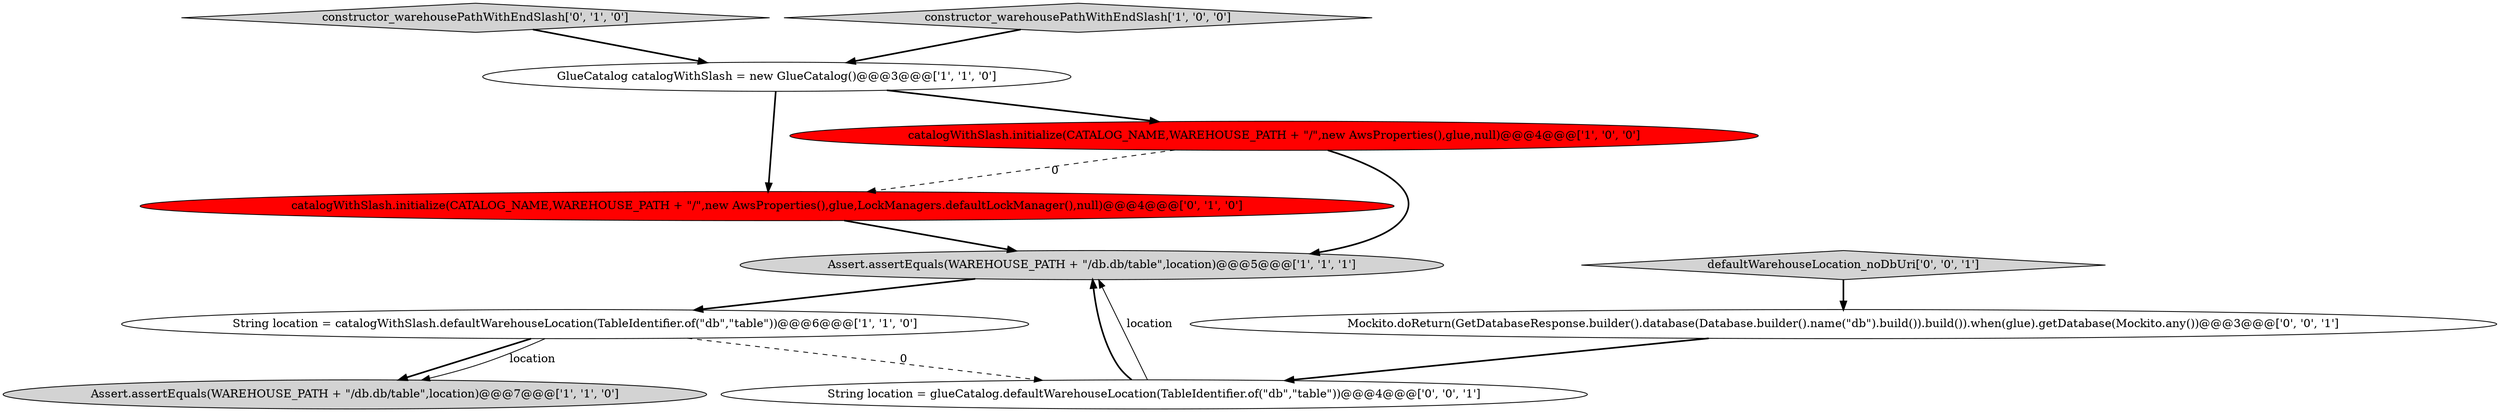 digraph {
7 [style = filled, label = "constructor_warehousePathWithEndSlash['0', '1', '0']", fillcolor = lightgray, shape = diamond image = "AAA0AAABBB2BBB"];
9 [style = filled, label = "defaultWarehouseLocation_noDbUri['0', '0', '1']", fillcolor = lightgray, shape = diamond image = "AAA0AAABBB3BBB"];
8 [style = filled, label = "Mockito.doReturn(GetDatabaseResponse.builder().database(Database.builder().name(\"db\").build()).build()).when(glue).getDatabase(Mockito.any())@@@3@@@['0', '0', '1']", fillcolor = white, shape = ellipse image = "AAA0AAABBB3BBB"];
6 [style = filled, label = "catalogWithSlash.initialize(CATALOG_NAME,WAREHOUSE_PATH + \"/\",new AwsProperties(),glue,LockManagers.defaultLockManager(),null)@@@4@@@['0', '1', '0']", fillcolor = red, shape = ellipse image = "AAA1AAABBB2BBB"];
2 [style = filled, label = "Assert.assertEquals(WAREHOUSE_PATH + \"/db.db/table\",location)@@@5@@@['1', '1', '1']", fillcolor = lightgray, shape = ellipse image = "AAA0AAABBB1BBB"];
5 [style = filled, label = "catalogWithSlash.initialize(CATALOG_NAME,WAREHOUSE_PATH + \"/\",new AwsProperties(),glue,null)@@@4@@@['1', '0', '0']", fillcolor = red, shape = ellipse image = "AAA1AAABBB1BBB"];
10 [style = filled, label = "String location = glueCatalog.defaultWarehouseLocation(TableIdentifier.of(\"db\",\"table\"))@@@4@@@['0', '0', '1']", fillcolor = white, shape = ellipse image = "AAA0AAABBB3BBB"];
3 [style = filled, label = "Assert.assertEquals(WAREHOUSE_PATH + \"/db.db/table\",location)@@@7@@@['1', '1', '0']", fillcolor = lightgray, shape = ellipse image = "AAA0AAABBB1BBB"];
1 [style = filled, label = "GlueCatalog catalogWithSlash = new GlueCatalog()@@@3@@@['1', '1', '0']", fillcolor = white, shape = ellipse image = "AAA0AAABBB1BBB"];
0 [style = filled, label = "String location = catalogWithSlash.defaultWarehouseLocation(TableIdentifier.of(\"db\",\"table\"))@@@6@@@['1', '1', '0']", fillcolor = white, shape = ellipse image = "AAA0AAABBB1BBB"];
4 [style = filled, label = "constructor_warehousePathWithEndSlash['1', '0', '0']", fillcolor = lightgray, shape = diamond image = "AAA0AAABBB1BBB"];
1->5 [style = bold, label=""];
0->3 [style = bold, label=""];
8->10 [style = bold, label=""];
5->2 [style = bold, label=""];
4->1 [style = bold, label=""];
2->0 [style = bold, label=""];
1->6 [style = bold, label=""];
7->1 [style = bold, label=""];
10->2 [style = bold, label=""];
10->2 [style = solid, label="location"];
5->6 [style = dashed, label="0"];
9->8 [style = bold, label=""];
0->10 [style = dashed, label="0"];
0->3 [style = solid, label="location"];
6->2 [style = bold, label=""];
}
